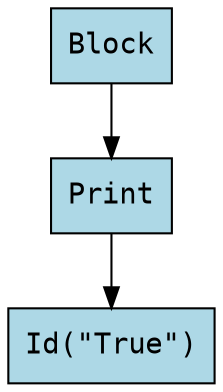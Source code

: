 digraph AST {
node [shape=box style=filled fontname=Courier];
0[label="Block" fillcolor="lightblue"];0 -> 1;
1[label="Print" fillcolor="lightblue"];1 -> 2;
2[label="Id(\"True\")" fillcolor="lightblue"];}
